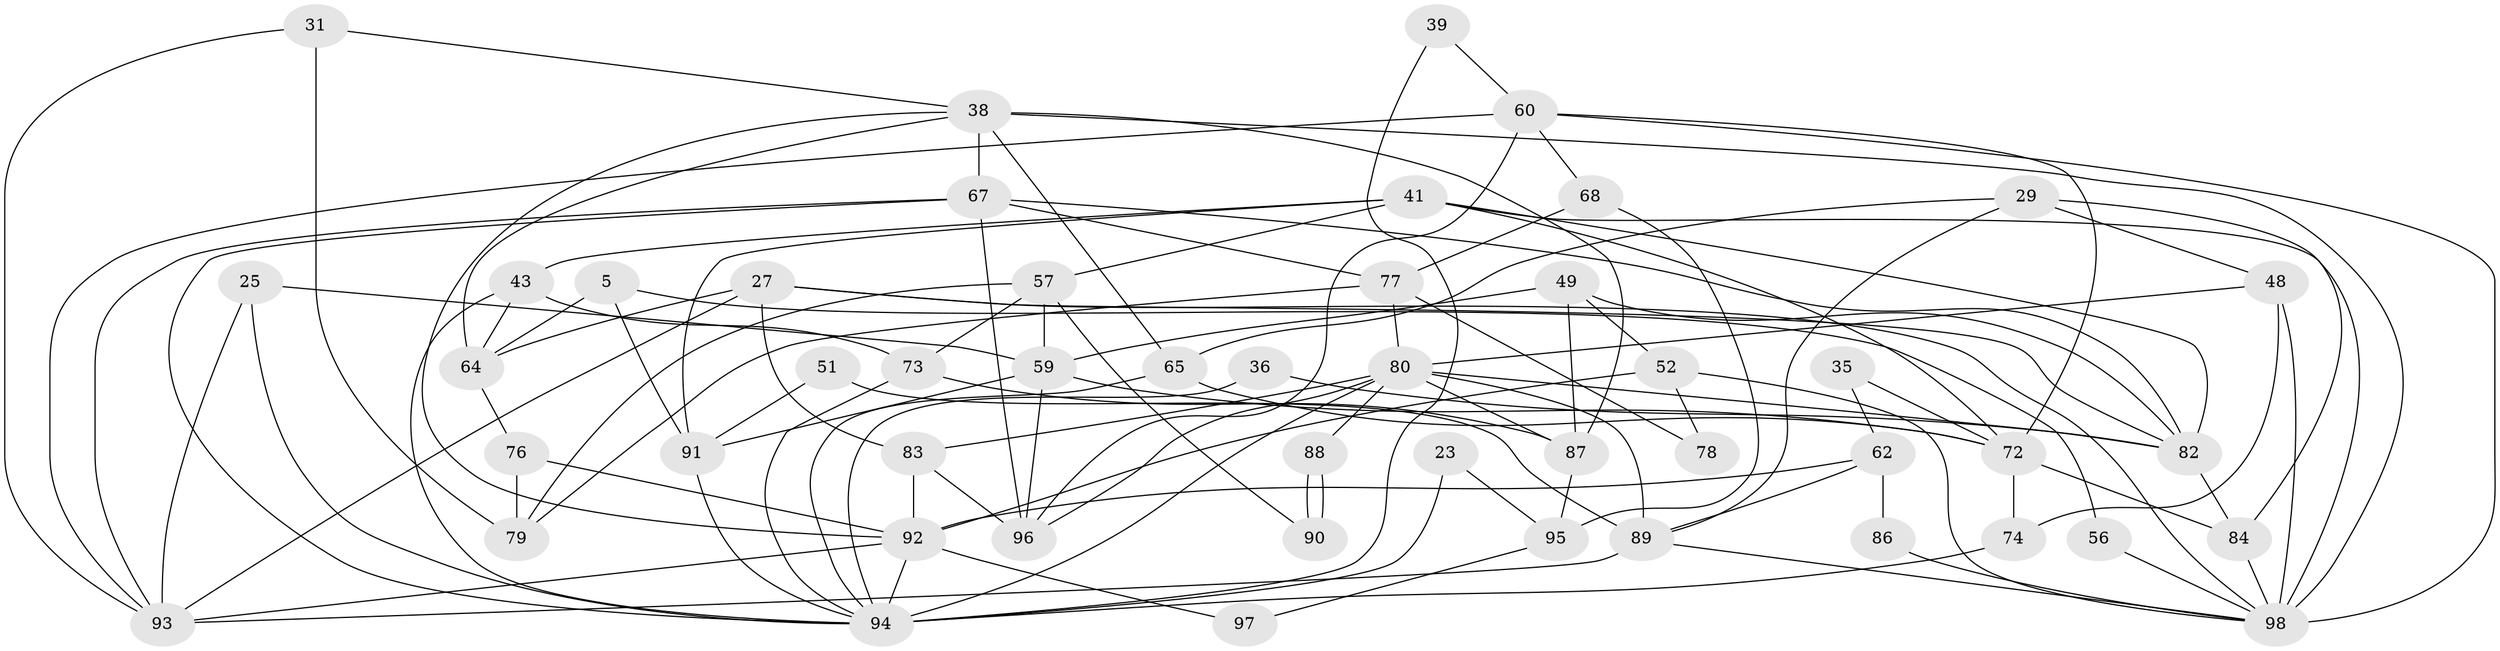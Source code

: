 // original degree distribution, {5: 0.19387755102040816, 2: 0.1326530612244898, 3: 0.25510204081632654, 4: 0.2857142857142857, 6: 0.07142857142857142, 7: 0.061224489795918366}
// Generated by graph-tools (version 1.1) at 2025/51/03/09/25 04:51:57]
// undirected, 49 vertices, 111 edges
graph export_dot {
graph [start="1"]
  node [color=gray90,style=filled];
  5;
  23;
  25;
  27 [super="+26+21"];
  29;
  31;
  35;
  36;
  38 [super="+11+37"];
  39;
  41;
  43 [super="+30"];
  48 [super="+47"];
  49;
  51;
  52;
  56;
  57;
  59 [super="+16"];
  60 [super="+50"];
  62 [super="+2"];
  64;
  65;
  67 [super="+14"];
  68;
  72 [super="+46"];
  73 [super="+70"];
  74;
  76;
  77 [super="+44"];
  78;
  79 [super="+15"];
  80 [super="+42+55"];
  82 [super="+12+71"];
  83;
  84 [super="+66"];
  86;
  87 [super="+63"];
  88;
  89 [super="+85"];
  90;
  91 [super="+19"];
  92 [super="+40+75"];
  93 [super="+4+81"];
  94 [super="+7+8+33+69"];
  95;
  96 [super="+54"];
  97;
  98 [super="+61+34"];
  5 -- 64;
  5 -- 91;
  5 -- 56;
  23 -- 95;
  23 -- 94;
  25 -- 93;
  25 -- 59;
  25 -- 94 [weight=2];
  27 -- 64;
  27 -- 83;
  27 -- 93;
  27 -- 82;
  27 -- 98;
  29 -- 65;
  29 -- 48;
  29 -- 89;
  29 -- 84;
  31 -- 79 [weight=2];
  31 -- 93;
  31 -- 38;
  35 -- 62;
  35 -- 72;
  36 -- 94;
  36 -- 82;
  38 -- 67 [weight=2];
  38 -- 98 [weight=2];
  38 -- 87;
  38 -- 92 [weight=2];
  38 -- 64;
  38 -- 65;
  39 -- 60;
  39 -- 94;
  41 -- 82;
  41 -- 57;
  41 -- 91;
  41 -- 98;
  41 -- 72;
  41 -- 43;
  43 -- 73 [weight=2];
  43 -- 64;
  43 -- 94;
  48 -- 80 [weight=3];
  48 -- 74;
  48 -- 98 [weight=4];
  49 -- 59;
  49 -- 52;
  49 -- 87;
  49 -- 82;
  51 -- 91;
  51 -- 89;
  52 -- 78;
  52 -- 92;
  52 -- 98;
  56 -- 98 [weight=2];
  57 -- 73;
  57 -- 90;
  57 -- 79;
  57 -- 59;
  59 -- 91 [weight=2];
  59 -- 72 [weight=2];
  59 -- 96;
  60 -- 96 [weight=2];
  60 -- 68;
  60 -- 93;
  60 -- 72;
  60 -- 98;
  62 -- 86;
  62 -- 92 [weight=2];
  62 -- 89;
  64 -- 76;
  65 -- 72;
  65 -- 94;
  67 -- 96 [weight=2];
  67 -- 77;
  67 -- 82;
  67 -- 93;
  67 -- 94 [weight=2];
  68 -- 95;
  68 -- 77;
  72 -- 74;
  72 -- 84;
  73 -- 94;
  73 -- 87;
  74 -- 94;
  76 -- 79;
  76 -- 92 [weight=2];
  77 -- 78;
  77 -- 79;
  77 -- 80;
  80 -- 83 [weight=2];
  80 -- 87 [weight=2];
  80 -- 88;
  80 -- 89 [weight=3];
  80 -- 94;
  80 -- 96;
  80 -- 82 [weight=3];
  82 -- 84 [weight=2];
  83 -- 96;
  83 -- 92;
  84 -- 98 [weight=2];
  86 -- 98;
  87 -- 95 [weight=2];
  88 -- 90;
  88 -- 90;
  89 -- 93;
  89 -- 98;
  91 -- 94;
  92 -- 94 [weight=5];
  92 -- 97;
  92 -- 93 [weight=2];
  95 -- 97;
}

